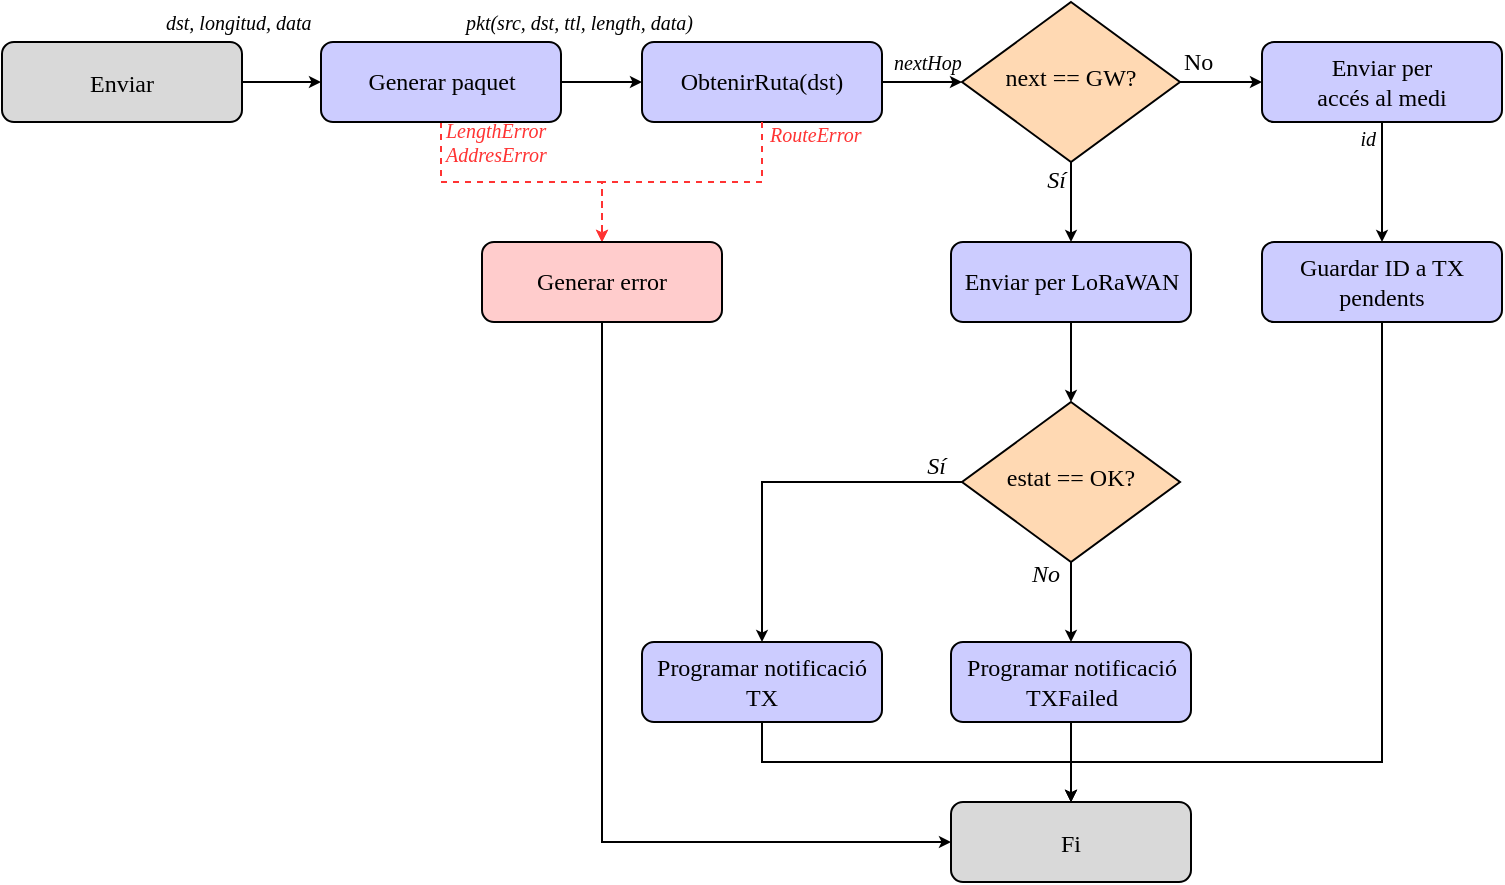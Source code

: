 <mxfile version="26.2.2">
  <diagram name="Page-1" id="B-_muR4KGzTZ6iU4fGDa">
    <mxGraphModel dx="794" dy="500" grid="1" gridSize="10" guides="1" tooltips="1" connect="1" arrows="1" fold="1" page="1" pageScale="1" pageWidth="827" pageHeight="1169" math="0" shadow="0">
      <root>
        <mxCell id="0" />
        <mxCell id="1" parent="0" />
        <mxCell id="aegA9Q2WJ1BgWsPtp-LT-1" value="" style="edgeStyle=orthogonalEdgeStyle;shape=connector;rounded=0;orthogonalLoop=1;jettySize=auto;html=1;shadow=0;strokeColor=default;strokeWidth=1;align=center;verticalAlign=middle;fontFamily=Computer Modern;fontSize=13;fontColor=default;labelBackgroundColor=none;endArrow=classic;endFill=1;endSize=3;entryX=0;entryY=0.5;entryDx=0;entryDy=0;" parent="1" source="aegA9Q2WJ1BgWsPtp-LT-2" target="aegA9Q2WJ1BgWsPtp-LT-44" edge="1">
          <mxGeometry relative="1" as="geometry">
            <mxPoint x="385" y="280" as="targetPoint" />
          </mxGeometry>
        </mxCell>
        <mxCell id="7VCaqrHw66nKwGf4u4oK-24" style="edgeStyle=orthogonalEdgeStyle;shape=connector;rounded=0;orthogonalLoop=1;jettySize=auto;html=1;exitX=0.5;exitY=1;exitDx=0;exitDy=0;entryX=0.5;entryY=0;entryDx=0;entryDy=0;strokeColor=#FF3333;align=center;verticalAlign=middle;fontFamily=Helvetica;fontSize=11;fontColor=default;labelBackgroundColor=default;endArrow=classic;endSize=3;dashed=1;" edge="1" parent="1" source="aegA9Q2WJ1BgWsPtp-LT-2" target="7VCaqrHw66nKwGf4u4oK-23">
          <mxGeometry relative="1" as="geometry" />
        </mxCell>
        <mxCell id="aegA9Q2WJ1BgWsPtp-LT-2" value="Generar paquet" style="rounded=1;whiteSpace=wrap;html=1;fontSize=12;glass=0;strokeWidth=1;shadow=0;fontFamily=Computer Modern;strokeColor=light-dark(#000000,#EDEDED);fillColor=light-dark(#ccccff, #ededed);" parent="1" vertex="1">
          <mxGeometry x="199.5" y="40" width="120" height="40" as="geometry" />
        </mxCell>
        <mxCell id="aegA9Q2WJ1BgWsPtp-LT-12" value="pkt(src, dst, ttl, length&lt;span style=&quot;background-color: transparent; color: light-dark(rgb(0, 0, 0), rgb(255, 255, 255));&quot;&gt;, data)&lt;/span&gt;" style="edgeLabel;html=1;align=left;verticalAlign=middle;resizable=0;points=[];fontFamily=Computer Modern;fontSize=10;fontColor=default;labelBackgroundColor=none;fontStyle=2;rotation=0;" parent="1" vertex="1" connectable="0">
          <mxGeometry x="270" y="29.998" as="geometry" />
        </mxCell>
        <mxCell id="aegA9Q2WJ1BgWsPtp-LT-43" value="dst, longitud, data" style="edgeLabel;html=1;align=left;verticalAlign=middle;resizable=0;points=[];fontFamily=Computer Modern;fontSize=10;fontColor=default;labelBackgroundColor=none;fontStyle=2;rotation=0;" parent="1" vertex="1" connectable="0">
          <mxGeometry x="120" y="29.998" as="geometry" />
        </mxCell>
        <mxCell id="aegA9Q2WJ1BgWsPtp-LT-47" value="" style="edgeStyle=orthogonalEdgeStyle;rounded=0;orthogonalLoop=1;jettySize=auto;html=1;strokeColor=default;align=center;verticalAlign=middle;fontFamily=Helvetica;fontSize=11;fontColor=default;labelBackgroundColor=default;endArrow=classic;endSize=3;" parent="1" source="aegA9Q2WJ1BgWsPtp-LT-44" target="aegA9Q2WJ1BgWsPtp-LT-46" edge="1">
          <mxGeometry relative="1" as="geometry" />
        </mxCell>
        <mxCell id="aegA9Q2WJ1BgWsPtp-LT-44" value="ObtenirRuta(dst)" style="rounded=1;whiteSpace=wrap;html=1;fontSize=12;glass=0;strokeWidth=1;shadow=0;fontFamily=Computer Modern;strokeColor=light-dark(#000000,#EDEDED);fillColor=light-dark(#ccccff, #ededed);" parent="1" vertex="1">
          <mxGeometry x="360" y="40" width="120" height="40" as="geometry" />
        </mxCell>
        <mxCell id="aegA9Q2WJ1BgWsPtp-LT-45" value="nextHop" style="edgeLabel;html=1;align=left;verticalAlign=middle;resizable=0;points=[];fontFamily=Computer Modern;fontSize=10;fontColor=default;labelBackgroundColor=none;fontStyle=2;rotation=0;" parent="1" vertex="1" connectable="0">
          <mxGeometry x="484" y="49.998" as="geometry" />
        </mxCell>
        <mxCell id="aegA9Q2WJ1BgWsPtp-LT-50" value="" style="edgeStyle=orthogonalEdgeStyle;rounded=0;orthogonalLoop=1;jettySize=auto;html=1;fontFamily=Helvetica;labelBackgroundColor=default;fontSize=11;strokeColor=default;align=center;verticalAlign=middle;fontColor=default;endArrow=classic;endSize=3;" parent="1" source="aegA9Q2WJ1BgWsPtp-LT-46" target="aegA9Q2WJ1BgWsPtp-LT-49" edge="1">
          <mxGeometry x="-0.73" y="10" relative="1" as="geometry">
            <mxPoint as="offset" />
          </mxGeometry>
        </mxCell>
        <mxCell id="aegA9Q2WJ1BgWsPtp-LT-52" value="" style="edgeStyle=orthogonalEdgeStyle;rounded=0;orthogonalLoop=1;jettySize=auto;html=1;strokeColor=default;align=center;verticalAlign=middle;fontFamily=Helvetica;fontSize=11;fontColor=default;labelBackgroundColor=default;endArrow=classic;endSize=3;" parent="1" source="aegA9Q2WJ1BgWsPtp-LT-46" target="aegA9Q2WJ1BgWsPtp-LT-51" edge="1">
          <mxGeometry relative="1" as="geometry" />
        </mxCell>
        <mxCell id="aegA9Q2WJ1BgWsPtp-LT-46" value="next == GW?" style="rhombus;whiteSpace=wrap;html=1;shadow=0;fontFamily=Computer Modern;fontSize=12;align=center;strokeWidth=1;spacing=6;spacingTop=-4;fillColor=light-dark(#ffd9b3, #36210a);strokeColor=#000000;" parent="1" vertex="1">
          <mxGeometry x="520" y="20" width="109" height="80" as="geometry" />
        </mxCell>
        <mxCell id="7VCaqrHw66nKwGf4u4oK-3" style="edgeStyle=orthogonalEdgeStyle;rounded=0;orthogonalLoop=1;jettySize=auto;html=1;exitX=0.5;exitY=1;exitDx=0;exitDy=0;entryX=0.5;entryY=0;entryDx=0;entryDy=0;endSize=3;" edge="1" parent="1" source="aegA9Q2WJ1BgWsPtp-LT-49" target="7VCaqrHw66nKwGf4u4oK-2">
          <mxGeometry relative="1" as="geometry" />
        </mxCell>
        <mxCell id="aegA9Q2WJ1BgWsPtp-LT-49" value="Enviar per LoRaWAN" style="rounded=1;whiteSpace=wrap;html=1;fontSize=12;glass=0;strokeWidth=1;shadow=0;fontFamily=Computer Modern;strokeColor=light-dark(#000000,#EDEDED);fillColor=light-dark(#ccccff, #ededed);" parent="1" vertex="1">
          <mxGeometry x="514.5" y="140" width="120" height="40" as="geometry" />
        </mxCell>
        <mxCell id="OxzkN8vr-h7THDJzxYqc-2" value="" style="edgeStyle=orthogonalEdgeStyle;rounded=0;orthogonalLoop=1;jettySize=auto;html=1;strokeColor=default;align=center;verticalAlign=middle;fontFamily=Helvetica;fontSize=11;fontColor=default;labelBackgroundColor=default;endArrow=classic;endSize=3;" parent="1" source="aegA9Q2WJ1BgWsPtp-LT-51" target="OxzkN8vr-h7THDJzxYqc-1" edge="1">
          <mxGeometry relative="1" as="geometry" />
        </mxCell>
        <mxCell id="aegA9Q2WJ1BgWsPtp-LT-51" value="Enviar per &lt;br&gt;accés al medi" style="rounded=1;whiteSpace=wrap;html=1;fontSize=12;glass=0;strokeWidth=1;shadow=0;fontFamily=Computer Modern;strokeColor=light-dark(#000000,#EDEDED);fillColor=light-dark(#ccccff, #ededed);" parent="1" vertex="1">
          <mxGeometry x="670" y="40" width="120" height="40" as="geometry" />
        </mxCell>
        <mxCell id="aegA9Q2WJ1BgWsPtp-LT-54" value="Sí" style="edgeLabel;html=1;align=right;verticalAlign=middle;resizable=0;points=[];fontFamily=Computer Modern;fontSize=12;fontColor=default;labelBackgroundColor=none;fontStyle=2" parent="1" vertex="1" connectable="0">
          <mxGeometry x="567" y="105.998" as="geometry">
            <mxPoint x="5" y="3" as="offset" />
          </mxGeometry>
        </mxCell>
        <mxCell id="aegA9Q2WJ1BgWsPtp-LT-55" value="&lt;span style=&quot;font-style: normal;&quot;&gt;No&lt;/span&gt;" style="edgeLabel;html=1;align=left;verticalAlign=middle;resizable=0;points=[];fontFamily=Computer Modern;fontSize=12;fontColor=default;labelBackgroundColor=none;fontStyle=2" parent="1" vertex="1" connectable="0">
          <mxGeometry x="629" y="49.998" as="geometry" />
        </mxCell>
        <mxCell id="7VCaqrHw66nKwGf4u4oK-12" style="edgeStyle=orthogonalEdgeStyle;shape=connector;rounded=0;orthogonalLoop=1;jettySize=auto;html=1;exitX=0.5;exitY=1;exitDx=0;exitDy=0;entryX=0.5;entryY=0;entryDx=0;entryDy=0;strokeColor=default;align=center;verticalAlign=middle;fontFamily=Helvetica;fontSize=11;fontColor=default;labelBackgroundColor=default;endArrow=classic;endSize=3;flowAnimation=0;shadow=0;" edge="1" parent="1" source="OxzkN8vr-h7THDJzxYqc-1" target="OxzkN8vr-h7THDJzxYqc-40">
          <mxGeometry relative="1" as="geometry">
            <Array as="points">
              <mxPoint x="730" y="400" />
              <mxPoint x="575" y="400" />
            </Array>
          </mxGeometry>
        </mxCell>
        <mxCell id="OxzkN8vr-h7THDJzxYqc-1" value="Guardar ID a TX pendents" style="rounded=1;whiteSpace=wrap;html=1;fontSize=12;glass=0;strokeWidth=1;shadow=0;fontFamily=Computer Modern;strokeColor=light-dark(#000000,#EDEDED);fillColor=light-dark(#ccccff, #ededed);" parent="1" vertex="1">
          <mxGeometry x="670" y="140" width="120" height="40" as="geometry" />
        </mxCell>
        <mxCell id="OxzkN8vr-h7THDJzxYqc-3" value="id" style="edgeLabel;html=1;align=right;verticalAlign=middle;resizable=0;points=[];fontFamily=Computer Modern;fontSize=10;fontColor=default;labelBackgroundColor=none;fontStyle=2" parent="1" vertex="1" connectable="0">
          <mxGeometry x="727" y="87.998" as="geometry" />
        </mxCell>
        <mxCell id="OxzkN8vr-h7THDJzxYqc-24" value="" style="edgeStyle=orthogonalEdgeStyle;rounded=0;orthogonalLoop=1;jettySize=auto;html=1;entryX=0;entryY=0.5;entryDx=0;entryDy=0;strokeColor=default;align=center;verticalAlign=middle;fontFamily=Helvetica;fontSize=11;fontColor=default;labelBackgroundColor=default;endArrow=classic;endSize=3;" parent="1" source="OxzkN8vr-h7THDJzxYqc-18" target="aegA9Q2WJ1BgWsPtp-LT-2" edge="1">
          <mxGeometry relative="1" as="geometry" />
        </mxCell>
        <mxCell id="OxzkN8vr-h7THDJzxYqc-18" value="Enviar" style="rounded=1;fontSize=12;glass=0;strokeWidth=1;shadow=0;fontFamily=Computer Modern;fillColor=light-dark(#d9d9d9, #CCCCCC);fontStyle=0;verticalAlign=middle;" parent="1" vertex="1">
          <mxGeometry x="40" y="40" width="120" height="40" as="geometry" />
        </mxCell>
        <mxCell id="OxzkN8vr-h7THDJzxYqc-40" value="Fi" style="rounded=1;fontSize=12;glass=0;strokeWidth=1;shadow=0;fontFamily=Computer Modern;fillColor=light-dark(#d9d9d9, #CCCCCC);fontStyle=0;verticalAlign=middle;" parent="1" vertex="1">
          <mxGeometry x="514.5" y="420" width="120" height="40" as="geometry" />
        </mxCell>
        <mxCell id="7VCaqrHw66nKwGf4u4oK-5" style="edgeStyle=orthogonalEdgeStyle;shape=connector;rounded=0;orthogonalLoop=1;jettySize=auto;html=1;exitX=0;exitY=0.5;exitDx=0;exitDy=0;entryX=0.5;entryY=0;entryDx=0;entryDy=0;strokeColor=default;align=center;verticalAlign=middle;fontFamily=Helvetica;fontSize=11;fontColor=default;labelBackgroundColor=default;endArrow=classic;endSize=3;" edge="1" parent="1" source="7VCaqrHw66nKwGf4u4oK-2" target="7VCaqrHw66nKwGf4u4oK-4">
          <mxGeometry relative="1" as="geometry" />
        </mxCell>
        <mxCell id="7VCaqrHw66nKwGf4u4oK-9" style="edgeStyle=orthogonalEdgeStyle;shape=connector;rounded=0;orthogonalLoop=1;jettySize=auto;html=1;exitX=0.5;exitY=1;exitDx=0;exitDy=0;entryX=0.5;entryY=0;entryDx=0;entryDy=0;strokeColor=default;align=center;verticalAlign=middle;fontFamily=Helvetica;fontSize=11;fontColor=default;labelBackgroundColor=default;endArrow=classic;endSize=3;" edge="1" parent="1" source="7VCaqrHw66nKwGf4u4oK-2" target="7VCaqrHw66nKwGf4u4oK-8">
          <mxGeometry relative="1" as="geometry" />
        </mxCell>
        <mxCell id="7VCaqrHw66nKwGf4u4oK-2" value="estat == OK?" style="rhombus;whiteSpace=wrap;html=1;shadow=0;fontFamily=Computer Modern;fontSize=12;align=center;strokeWidth=1;spacing=6;spacingTop=-4;fillColor=light-dark(#ffd9b3, #36210a);strokeColor=#000000;" vertex="1" parent="1">
          <mxGeometry x="520" y="220" width="109" height="80" as="geometry" />
        </mxCell>
        <mxCell id="7VCaqrHw66nKwGf4u4oK-14" style="edgeStyle=orthogonalEdgeStyle;shape=connector;rounded=0;orthogonalLoop=1;jettySize=auto;html=1;exitX=0.5;exitY=1;exitDx=0;exitDy=0;entryX=0.5;entryY=0;entryDx=0;entryDy=0;strokeColor=default;align=center;verticalAlign=middle;fontFamily=Helvetica;fontSize=11;fontColor=default;labelBackgroundColor=default;endArrow=classic;endSize=3;" edge="1" parent="1" source="7VCaqrHw66nKwGf4u4oK-4" target="OxzkN8vr-h7THDJzxYqc-40">
          <mxGeometry relative="1" as="geometry" />
        </mxCell>
        <mxCell id="7VCaqrHw66nKwGf4u4oK-4" value="Programar notificació TX" style="rounded=1;whiteSpace=wrap;html=1;fontSize=12;glass=0;strokeWidth=1;shadow=0;fontFamily=Computer Modern;strokeColor=light-dark(#000000,#EDEDED);fillColor=light-dark(#ccccff, #ededed);" vertex="1" parent="1">
          <mxGeometry x="360" y="340" width="120" height="40" as="geometry" />
        </mxCell>
        <mxCell id="7VCaqrHw66nKwGf4u4oK-13" style="edgeStyle=orthogonalEdgeStyle;shape=connector;rounded=0;orthogonalLoop=1;jettySize=auto;html=1;exitX=0.5;exitY=1;exitDx=0;exitDy=0;entryX=0.5;entryY=0;entryDx=0;entryDy=0;strokeColor=default;align=center;verticalAlign=middle;fontFamily=Helvetica;fontSize=11;fontColor=default;labelBackgroundColor=default;endArrow=classic;endSize=3;" edge="1" parent="1" source="7VCaqrHw66nKwGf4u4oK-8" target="OxzkN8vr-h7THDJzxYqc-40">
          <mxGeometry relative="1" as="geometry" />
        </mxCell>
        <mxCell id="7VCaqrHw66nKwGf4u4oK-8" value="Programar notificació TXFailed" style="rounded=1;whiteSpace=wrap;html=1;fontSize=12;glass=0;strokeWidth=1;shadow=0;fontFamily=Computer Modern;strokeColor=light-dark(#000000,#EDEDED);fillColor=light-dark(#ccccff, #ededed);" vertex="1" parent="1">
          <mxGeometry x="514.5" y="340" width="120" height="40" as="geometry" />
        </mxCell>
        <mxCell id="7VCaqrHw66nKwGf4u4oK-10" value="Sí" style="edgeLabel;html=1;align=right;verticalAlign=middle;resizable=0;points=[];fontFamily=Computer Modern;fontSize=12;fontColor=default;labelBackgroundColor=none;fontStyle=2" vertex="1" connectable="0" parent="1">
          <mxGeometry x="577" y="115.998" as="geometry">
            <mxPoint x="-65" y="136" as="offset" />
          </mxGeometry>
        </mxCell>
        <mxCell id="7VCaqrHw66nKwGf4u4oK-11" value="No" style="edgeLabel;html=1;align=right;verticalAlign=middle;resizable=0;points=[];fontFamily=Computer Modern;fontSize=12;fontColor=default;labelBackgroundColor=none;fontStyle=2" vertex="1" connectable="0" parent="1">
          <mxGeometry x="634.5" y="169.998" as="geometry">
            <mxPoint x="-65" y="136" as="offset" />
          </mxGeometry>
        </mxCell>
        <mxCell id="7VCaqrHw66nKwGf4u4oK-17" style="shape=connector;rounded=0;orthogonalLoop=1;jettySize=auto;html=1;strokeColor=#FF3333;align=center;verticalAlign=middle;fontFamily=Helvetica;fontSize=11;fontColor=default;labelBackgroundColor=default;endArrow=classic;endSize=3;dashed=1;edgeStyle=orthogonalEdgeStyle;entryX=0.5;entryY=0;entryDx=0;entryDy=0;" edge="1" parent="1" source="aegA9Q2WJ1BgWsPtp-LT-44" target="7VCaqrHw66nKwGf4u4oK-23">
          <mxGeometry relative="1" as="geometry">
            <mxPoint x="420" y="120" as="targetPoint" />
          </mxGeometry>
        </mxCell>
        <mxCell id="7VCaqrHw66nKwGf4u4oK-18" value="RouteError" style="edgeLabel;html=1;align=left;verticalAlign=middle;resizable=0;points=[];fontFamily=Computer Modern;fontSize=10;fontColor=#FF3333;labelBackgroundColor=none;fontStyle=2;rotation=0;" vertex="1" connectable="0" parent="1">
          <mxGeometry x="422" y="85.998" as="geometry" />
        </mxCell>
        <mxCell id="7VCaqrHw66nKwGf4u4oK-22" value="LengthError&lt;div&gt;AddresError&lt;/div&gt;" style="edgeLabel;html=1;align=left;verticalAlign=middle;resizable=0;points=[];fontFamily=Computer Modern;fontSize=10;fontColor=#FF3333;labelBackgroundColor=none;fontStyle=2;rotation=0;" vertex="1" connectable="0" parent="1">
          <mxGeometry x="260" y="89.998" as="geometry" />
        </mxCell>
        <mxCell id="7VCaqrHw66nKwGf4u4oK-26" style="edgeStyle=orthogonalEdgeStyle;shape=connector;rounded=0;orthogonalLoop=1;jettySize=auto;html=1;exitX=0.5;exitY=1;exitDx=0;exitDy=0;entryX=0;entryY=0.5;entryDx=0;entryDy=0;strokeColor=default;align=center;verticalAlign=middle;fontFamily=Helvetica;fontSize=11;fontColor=default;labelBackgroundColor=default;endArrow=classic;endSize=3;" edge="1" parent="1" source="7VCaqrHw66nKwGf4u4oK-23" target="OxzkN8vr-h7THDJzxYqc-40">
          <mxGeometry relative="1" as="geometry" />
        </mxCell>
        <mxCell id="7VCaqrHw66nKwGf4u4oK-23" value="Generar error" style="rounded=1;whiteSpace=wrap;html=1;fontSize=12;glass=0;strokeWidth=1;shadow=0;fontFamily=Computer Modern;strokeColor=#000000;fillColor=#FFCCCC;" vertex="1" parent="1">
          <mxGeometry x="280" y="140" width="120" height="40" as="geometry" />
        </mxCell>
      </root>
    </mxGraphModel>
  </diagram>
</mxfile>
